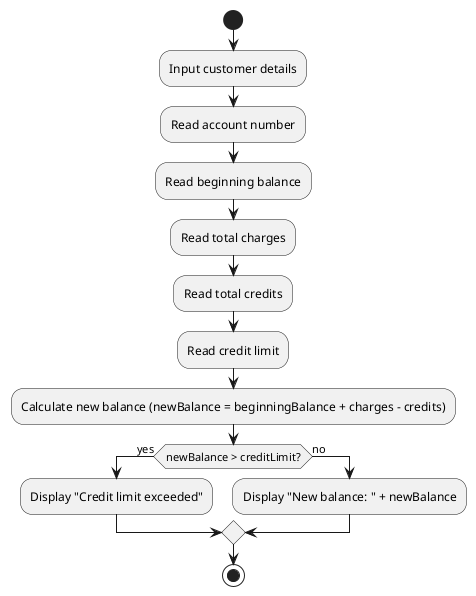 @startuml
start

:Input customer details;
:Read account number;
:Read beginning balance;
:Read total charges;
:Read total credits;
:Read credit limit;

:Calculate new balance (newBalance = beginningBalance + charges - credits);

if (newBalance > creditLimit?) then (yes)
  :Display "Credit limit exceeded";
else (no)
  :Display "New balance: " + newBalance;
endif

stop
@enduml